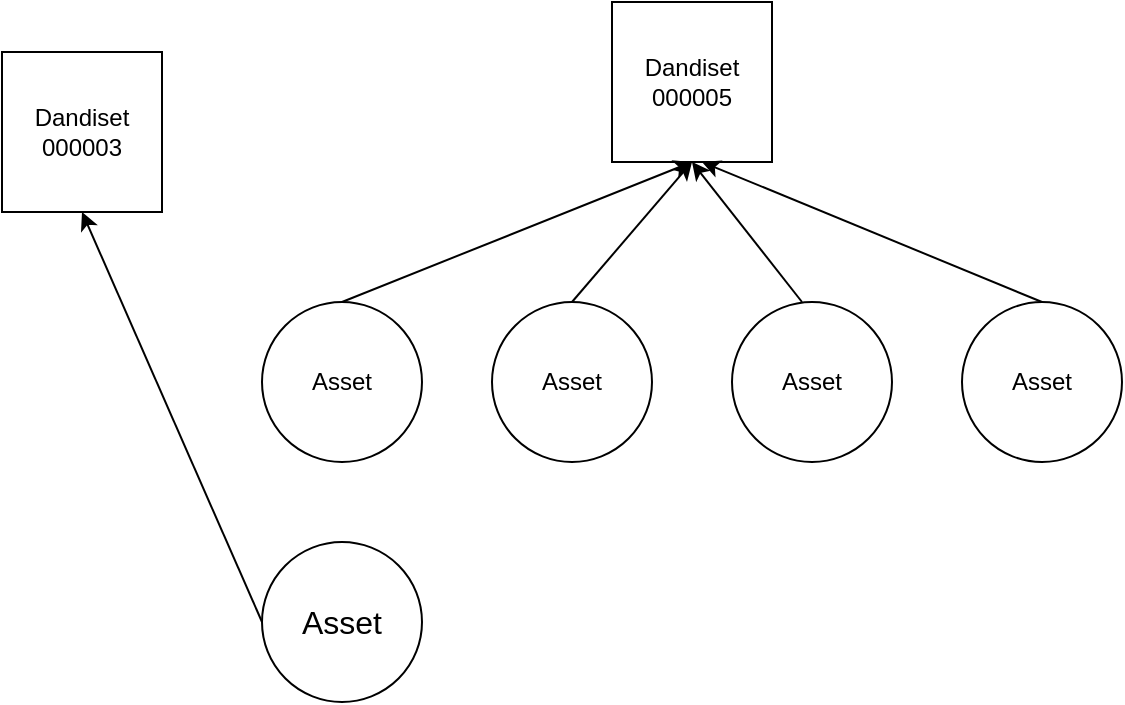 <mxfile version="24.2.5" type="github">
  <diagram name="Page-1" id="OTIJ6Kl0p6fCM9iwQzwe">
    <mxGraphModel dx="1362" dy="767" grid="1" gridSize="10" guides="1" tooltips="1" connect="1" arrows="1" fold="1" page="1" pageScale="1" pageWidth="850" pageHeight="1100" math="0" shadow="0">
      <root>
        <mxCell id="0" />
        <mxCell id="1" parent="0" />
        <mxCell id="IJu9W6LYvoIiHaPlc0yn-1" value="" style="whiteSpace=wrap;html=1;aspect=fixed;" parent="1" vertex="1">
          <mxGeometry x="385" y="200" width="80" height="80" as="geometry" />
        </mxCell>
        <mxCell id="IJu9W6LYvoIiHaPlc0yn-2" value="Dandiset 000005" style="text;html=1;align=center;verticalAlign=middle;whiteSpace=wrap;rounded=0;" parent="1" vertex="1">
          <mxGeometry x="395" y="225" width="60" height="30" as="geometry" />
        </mxCell>
        <mxCell id="IJu9W6LYvoIiHaPlc0yn-3" value="" style="ellipse;whiteSpace=wrap;html=1;aspect=fixed;" parent="1" vertex="1">
          <mxGeometry x="210" y="350" width="80" height="80" as="geometry" />
        </mxCell>
        <mxCell id="IJu9W6LYvoIiHaPlc0yn-4" value="Asset" style="text;html=1;align=center;verticalAlign=middle;whiteSpace=wrap;rounded=0;" parent="1" vertex="1">
          <mxGeometry x="220" y="375" width="60" height="30" as="geometry" />
        </mxCell>
        <mxCell id="IJu9W6LYvoIiHaPlc0yn-5" value="" style="ellipse;whiteSpace=wrap;html=1;aspect=fixed;" parent="1" vertex="1">
          <mxGeometry x="325" y="350" width="80" height="80" as="geometry" />
        </mxCell>
        <mxCell id="IJu9W6LYvoIiHaPlc0yn-6" value="Asset" style="text;html=1;align=center;verticalAlign=middle;whiteSpace=wrap;rounded=0;" parent="1" vertex="1">
          <mxGeometry x="335" y="375" width="60" height="30" as="geometry" />
        </mxCell>
        <mxCell id="IJu9W6LYvoIiHaPlc0yn-7" value="" style="ellipse;whiteSpace=wrap;html=1;aspect=fixed;" parent="1" vertex="1">
          <mxGeometry x="445" y="350" width="80" height="80" as="geometry" />
        </mxCell>
        <mxCell id="IJu9W6LYvoIiHaPlc0yn-8" value="Asset" style="text;html=1;align=center;verticalAlign=middle;whiteSpace=wrap;rounded=0;" parent="1" vertex="1">
          <mxGeometry x="455" y="375" width="60" height="30" as="geometry" />
        </mxCell>
        <mxCell id="IJu9W6LYvoIiHaPlc0yn-9" value="" style="ellipse;whiteSpace=wrap;html=1;aspect=fixed;" parent="1" vertex="1">
          <mxGeometry x="560" y="350" width="80" height="80" as="geometry" />
        </mxCell>
        <mxCell id="IJu9W6LYvoIiHaPlc0yn-10" value="Asset" style="text;html=1;align=center;verticalAlign=middle;whiteSpace=wrap;rounded=0;" parent="1" vertex="1">
          <mxGeometry x="570" y="375" width="60" height="30" as="geometry" />
        </mxCell>
        <mxCell id="IJu9W6LYvoIiHaPlc0yn-11" value="" style="endArrow=classic;html=1;rounded=0;entryX=0.5;entryY=1;entryDx=0;entryDy=0;" parent="1" target="IJu9W6LYvoIiHaPlc0yn-1" edge="1">
          <mxGeometry width="50" height="50" relative="1" as="geometry">
            <mxPoint x="250" y="350" as="sourcePoint" />
            <mxPoint x="300" y="300" as="targetPoint" />
          </mxGeometry>
        </mxCell>
        <mxCell id="IJu9W6LYvoIiHaPlc0yn-12" value="" style="endArrow=classic;html=1;rounded=0;entryX=0.5;entryY=1;entryDx=0;entryDy=0;" parent="1" target="IJu9W6LYvoIiHaPlc0yn-1" edge="1">
          <mxGeometry width="50" height="50" relative="1" as="geometry">
            <mxPoint x="365" y="350" as="sourcePoint" />
            <mxPoint x="415" y="300" as="targetPoint" />
          </mxGeometry>
        </mxCell>
        <mxCell id="IJu9W6LYvoIiHaPlc0yn-13" value="" style="endArrow=classic;html=1;rounded=0;entryX=0.5;entryY=1;entryDx=0;entryDy=0;" parent="1" target="IJu9W6LYvoIiHaPlc0yn-1" edge="1">
          <mxGeometry width="50" height="50" relative="1" as="geometry">
            <mxPoint x="480" y="350" as="sourcePoint" />
            <mxPoint x="530" y="300" as="targetPoint" />
          </mxGeometry>
        </mxCell>
        <mxCell id="IJu9W6LYvoIiHaPlc0yn-14" value="" style="endArrow=classic;html=1;rounded=0;" parent="1" edge="1">
          <mxGeometry width="50" height="50" relative="1" as="geometry">
            <mxPoint x="600" y="350" as="sourcePoint" />
            <mxPoint x="430" y="280" as="targetPoint" />
          </mxGeometry>
        </mxCell>
        <mxCell id="GAacQYoQjipGrD3xtVP4-7" value="" style="whiteSpace=wrap;html=1;aspect=fixed;" parent="1" vertex="1">
          <mxGeometry x="80" y="225" width="80" height="80" as="geometry" />
        </mxCell>
        <mxCell id="GAacQYoQjipGrD3xtVP4-8" value="Dandiset 000003" style="text;html=1;align=center;verticalAlign=middle;whiteSpace=wrap;rounded=0;" parent="1" vertex="1">
          <mxGeometry x="90" y="250" width="60" height="30" as="geometry" />
        </mxCell>
        <mxCell id="ir10k6zTvqFJPXaIjfzt-1" value="" style="ellipse;whiteSpace=wrap;html=1;fillColor=#FFFFFF;strokeColor=#000000;" parent="1" vertex="1">
          <mxGeometry x="210" y="470" width="80" height="80" as="geometry" />
        </mxCell>
        <mxCell id="ir10k6zTvqFJPXaIjfzt-3" value="Asset" style="text;strokeColor=none;fillColor=none;html=1;align=center;verticalAlign=middle;whiteSpace=wrap;rounded=0;fontSize=16;" parent="1" vertex="1">
          <mxGeometry x="220" y="495" width="60" height="30" as="geometry" />
        </mxCell>
        <mxCell id="uijnBiwfbgHpepDnFe3r-1" value="" style="endArrow=classic;html=1;rounded=0;exitX=0;exitY=0.5;exitDx=0;exitDy=0;entryX=0.5;entryY=1;entryDx=0;entryDy=0;" edge="1" parent="1">
          <mxGeometry width="50" height="50" relative="1" as="geometry">
            <mxPoint x="210" y="510" as="sourcePoint" />
            <mxPoint x="120" y="305" as="targetPoint" />
          </mxGeometry>
        </mxCell>
      </root>
    </mxGraphModel>
  </diagram>
</mxfile>
